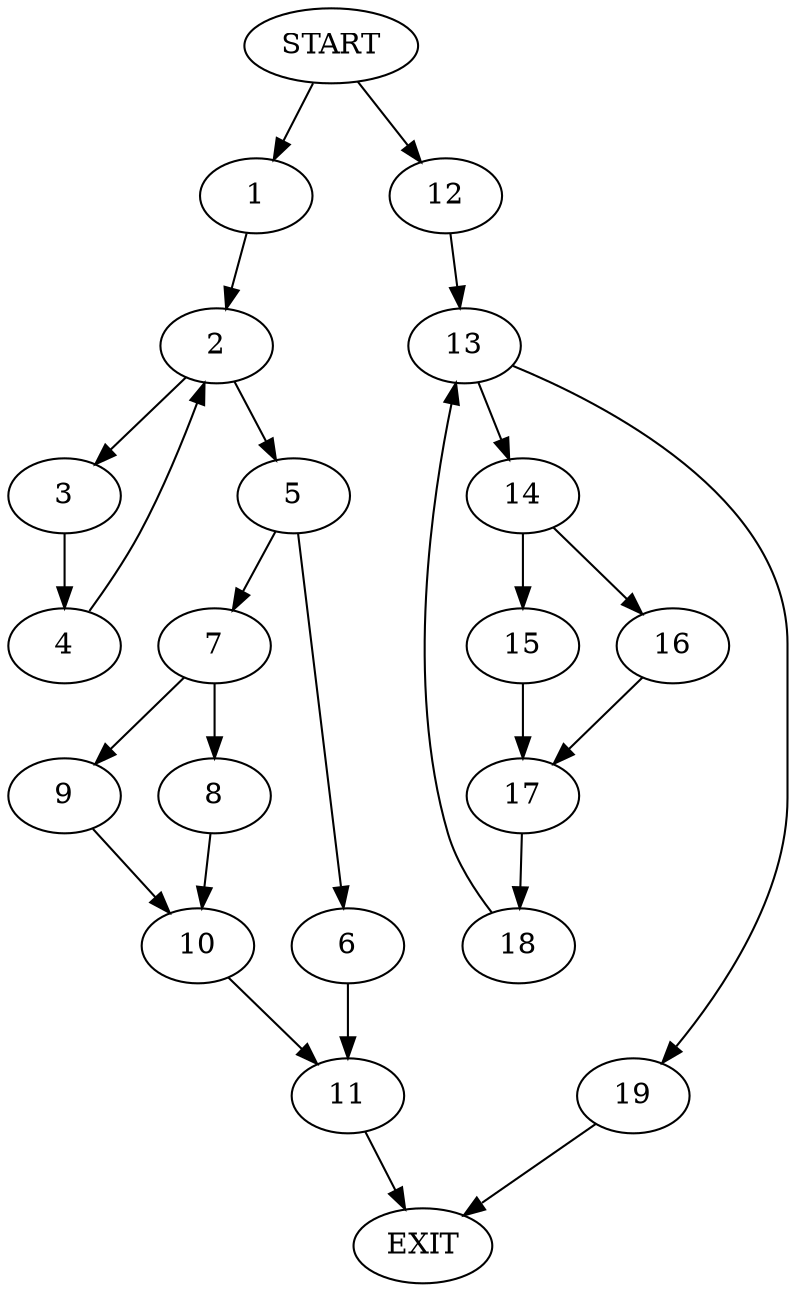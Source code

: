 digraph { 
0 [label="START"];
1;
2;
3;
4;
5;
6;
7;
8;
9;
10;
11;
12;
13;
14;
15;
16;
17;
18;
19;
20[label="EXIT"];
0 -> 1;
0 -> 12;
1 -> 2;
2 -> 3;
2 -> 5;
3 -> 4;
4 -> 2;
5 -> 6;
5 -> 7;
6 -> 11;
7 -> 8;
7 -> 9;
8 -> 10;
9 -> 10;
10 -> 11;
11 -> 20;
12 -> 13;
13 -> 14;
13 -> 19;
14 -> 15;
14 -> 16;
15 -> 17;
16 -> 17;
17 -> 18;
18 -> 13;
19 -> 20;
}